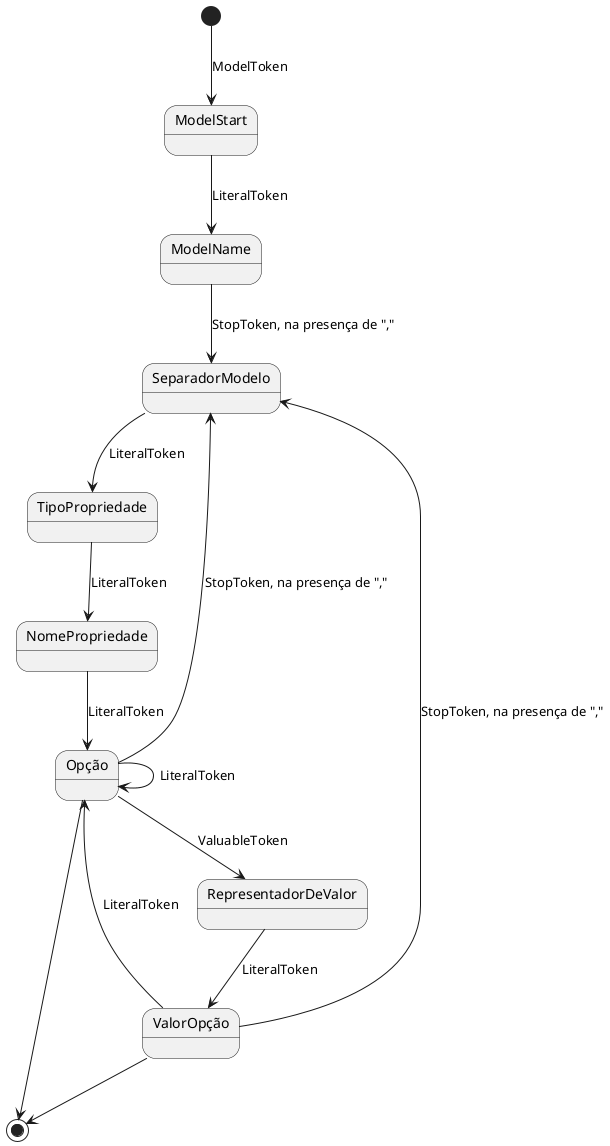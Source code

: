 @startuml Model State Machine

' left to right direction

[*] --> ModelStart : ModelToken

ModelStart --> ModelName : LiteralToken

ModelName --> SeparadorModelo : StopToken, na presença de ","

SeparadorModelo --> TipoPropriedade : LiteralToken
TipoPropriedade --> NomePropriedade : LiteralToken

NomePropriedade --> Opção : LiteralToken

Opção --> RepresentadorDeValor : ValuableToken
RepresentadorDeValor --> ValorOpção : LiteralToken

Opção --> Opção : LiteralToken
ValorOpção --> Opção : LiteralToken

ValorOpção --> SeparadorModelo : StopToken, na presença de ","
Opção --> SeparadorModelo : StopToken, na presença de ","

ValorOpção --> [*]
Opção --> [*]


@enduml
